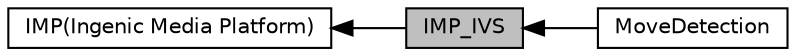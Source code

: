 digraph "IMP_IVS"
{
  edge [fontname="Helvetica",fontsize="10",labelfontname="Helvetica",labelfontsize="10"];
  node [fontname="Helvetica",fontsize="10",shape=box];
  rankdir=LR;
  Node1 [label="IMP_IVS",height=0.2,width=0.4,color="black", fillcolor="grey75", style="filled", fontcolor="black",tooltip="IVS智能分析通用接口API"];
  Node3 [label="MoveDetection",height=0.2,width=0.4,color="black", fillcolor="white", style="filled",URL="$group___move_detection.html",tooltip="移动侦测接口"];
  Node2 [label="IMP(Ingenic Media Platform)",height=0.2,width=0.4,color="black", fillcolor="white", style="filled",URL="$group__imp.html",tooltip=" "];
  Node2->Node1 [shape=plaintext, dir="back", style="solid"];
  Node1->Node3 [shape=plaintext, dir="back", style="solid"];
}

